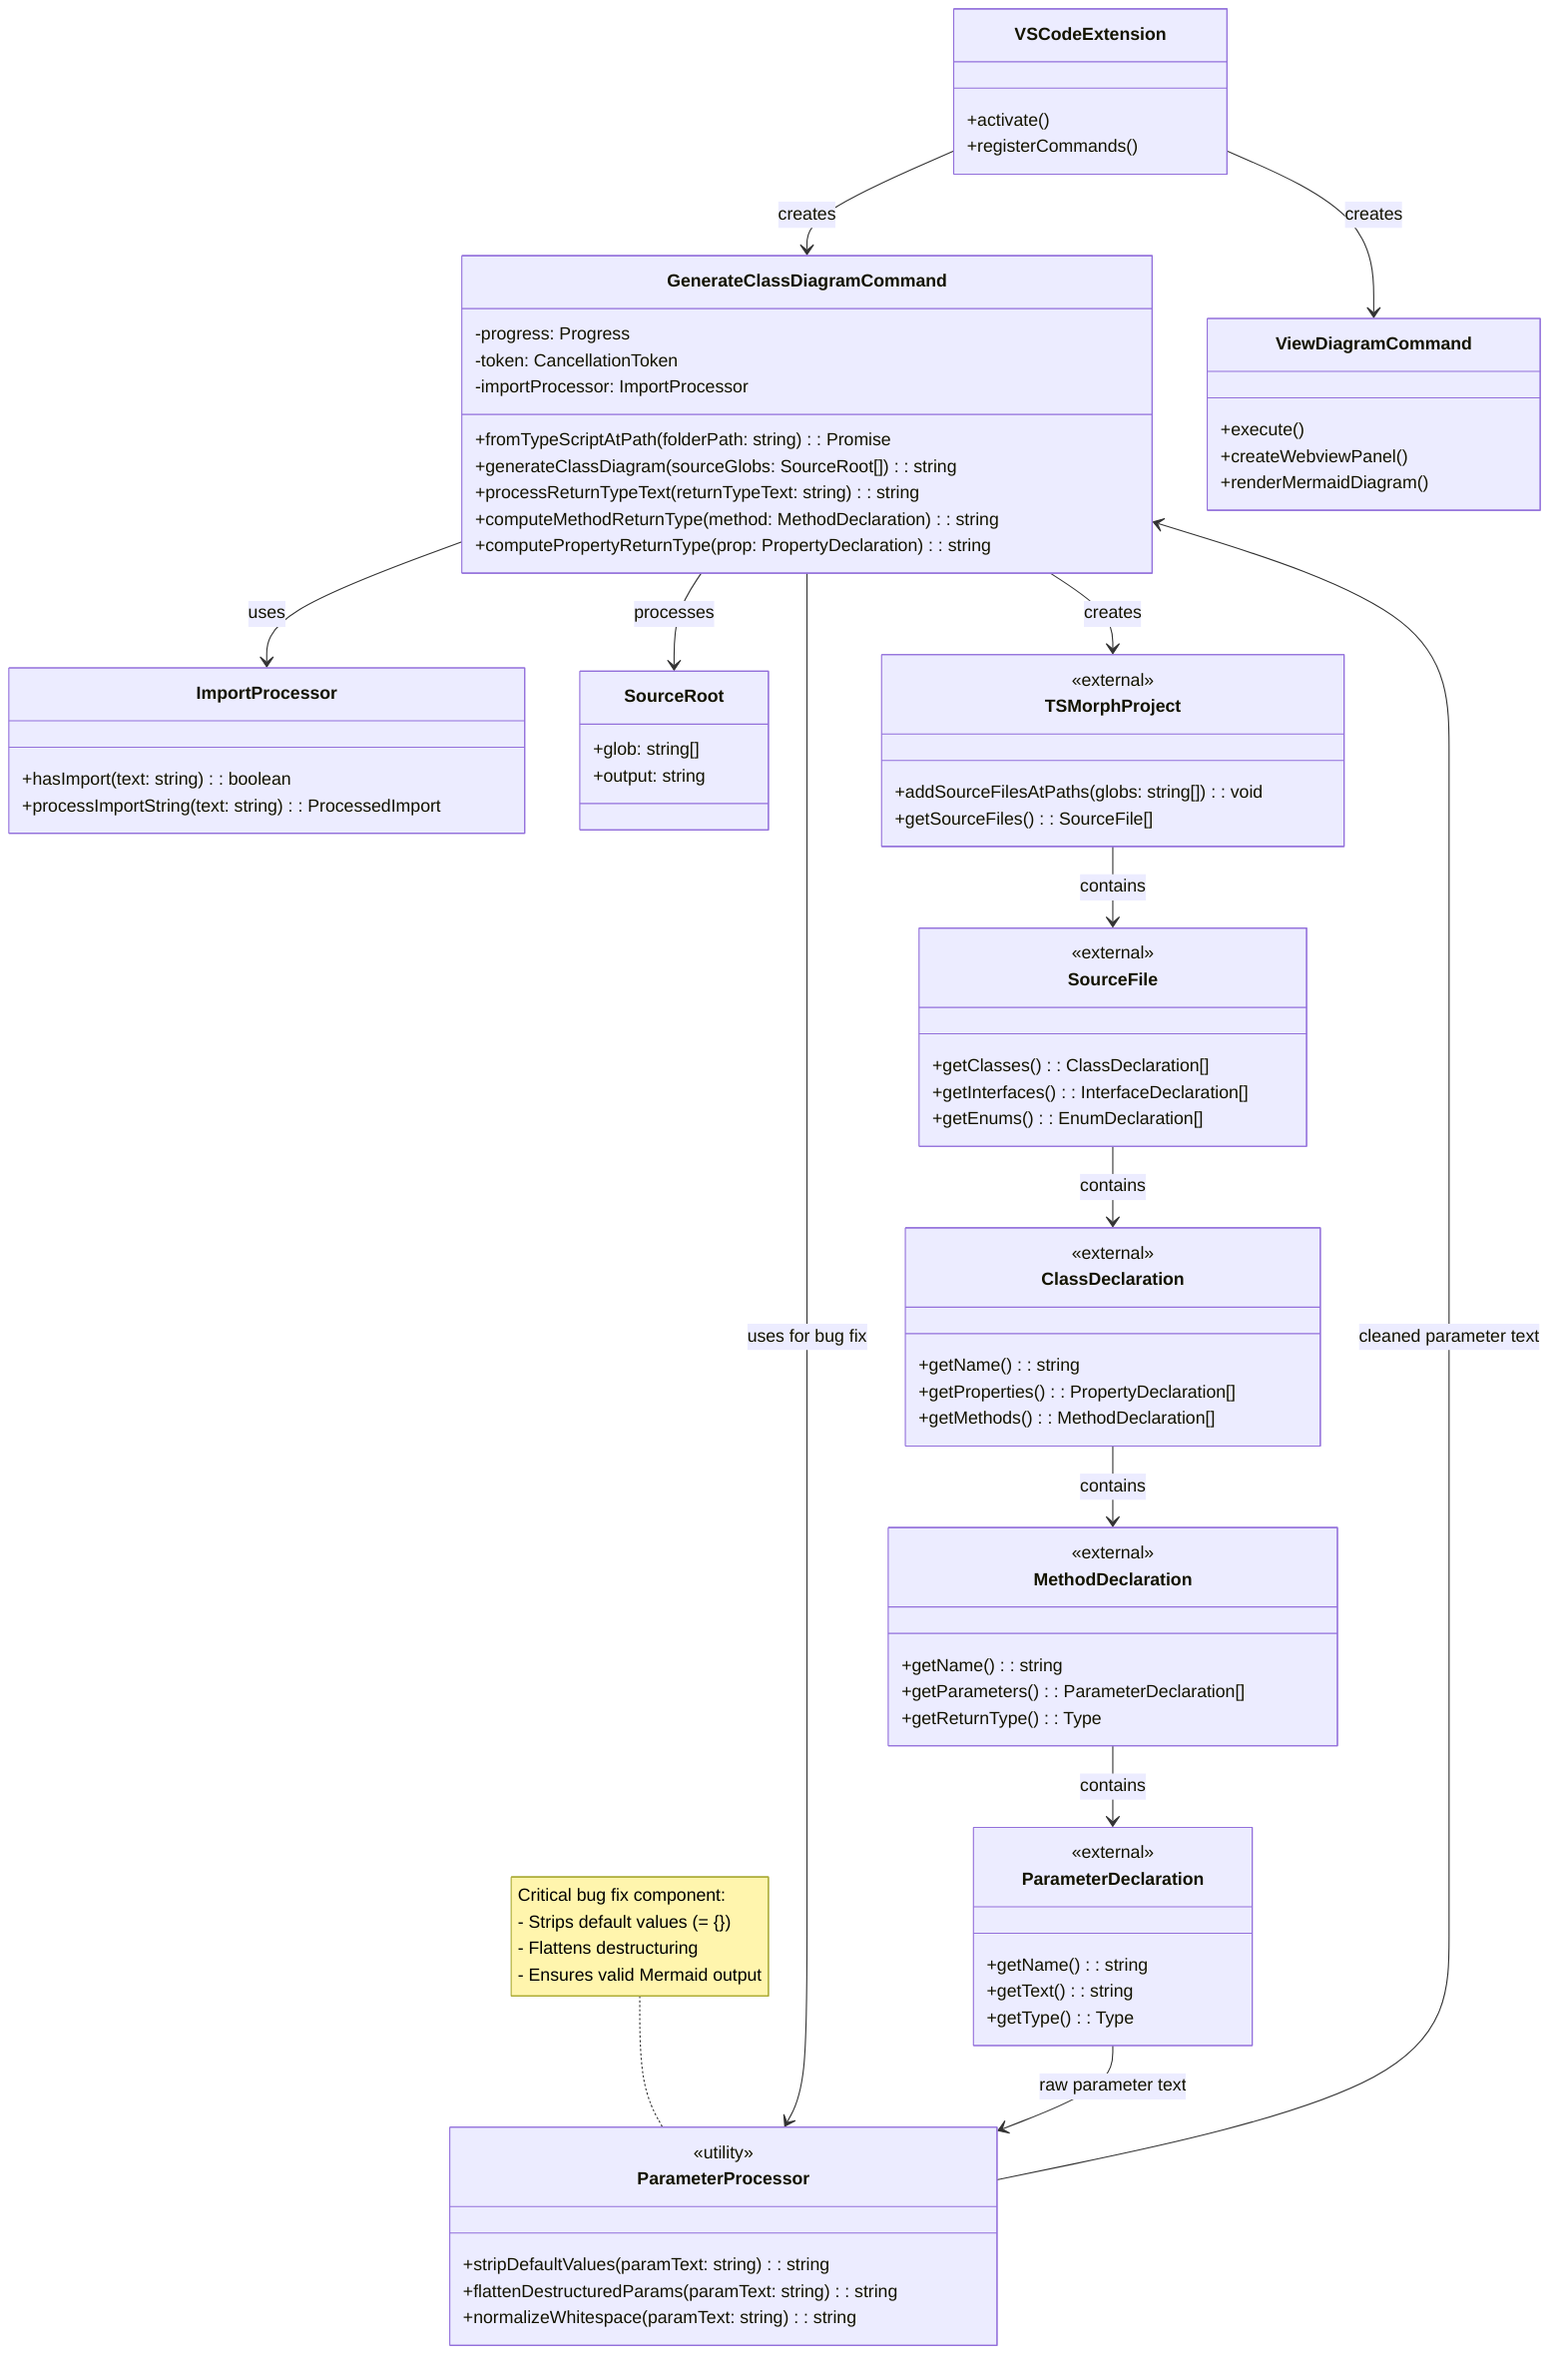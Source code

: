 classDiagram
    class VSCodeExtension {
        +activate()
        +registerCommands()
    }

    class GenerateClassDiagramCommand {
        -progress: Progress
        -token: CancellationToken
        -importProcessor: ImportProcessor
        +fromTypeScriptAtPath(folderPath: string): Promise<string>
        +generateClassDiagram(sourceGlobs: SourceRoot[]): string
        +processReturnTypeText(returnTypeText: string): string
        +computeMethodReturnType(method: MethodDeclaration): string
        +computePropertyReturnType(prop: PropertyDeclaration): string
    }

    class ViewDiagramCommand {
        +execute()
        +createWebviewPanel()
        +renderMermaidDiagram()
    }

    class ImportProcessor {
        +hasImport(text: string): boolean
        +processImportString(text: string): ProcessedImport
    }

    class SourceRoot {
        +glob: string[]
        +output: string
    }

    class ParameterProcessor {
        <<utility>>
        +stripDefaultValues(paramText: string): string
        +flattenDestructuredParams(paramText: string): string
        +normalizeWhitespace(paramText: string): string
    }

    class TSMorphProject {
        <<external>>
        +addSourceFilesAtPaths(globs: string[]): void
        +getSourceFiles(): SourceFile[]
    }

    class SourceFile {
        <<external>>
        +getClasses(): ClassDeclaration[]
        +getInterfaces(): InterfaceDeclaration[]
        +getEnums(): EnumDeclaration[]
    }

    class ClassDeclaration {
        <<external>>
        +getName(): string
        +getProperties(): PropertyDeclaration[]
        +getMethods(): MethodDeclaration[]
    }

    class MethodDeclaration {
        <<external>>
        +getName(): string
        +getParameters(): ParameterDeclaration[]
        +getReturnType(): Type
    }

    class ParameterDeclaration {
        <<external>>
        +getName(): string
        +getText(): string
        +getType(): Type
    }

    %% Relationships
    VSCodeExtension --> GenerateClassDiagramCommand : creates
    VSCodeExtension --> ViewDiagramCommand : creates
    GenerateClassDiagramCommand --> ImportProcessor : uses
    GenerateClassDiagramCommand --> SourceRoot : processes
    GenerateClassDiagramCommand --> TSMorphProject : creates
    GenerateClassDiagramCommand --> ParameterProcessor : uses for bug fix
    
    TSMorphProject --> SourceFile : contains
    SourceFile --> ClassDeclaration : contains
    ClassDeclaration --> MethodDeclaration : contains
    MethodDeclaration --> ParameterDeclaration : contains
    
    %% Bug Fix Flow
    ParameterDeclaration --> ParameterProcessor : raw parameter text
    ParameterProcessor --> GenerateClassDiagramCommand : cleaned parameter text

    %% Notes about the bug fix
    note for ParameterProcessor "Critical bug fix component:
    - Strips default values (= {})
    - Flattens destructuring
    - Ensures valid Mermaid output"